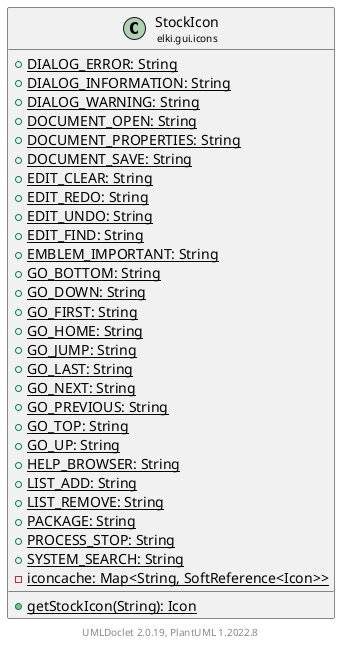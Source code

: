 @startuml
    remove .*\.(Instance|Par|Parameterizer|Factory)$
    set namespaceSeparator none
    hide empty fields
    hide empty methods

    class "<size:14>StockIcon\n<size:10>elki.gui.icons" as elki.gui.icons.StockIcon [[StockIcon.html]] {
        {static} +DIALOG_ERROR: String
        {static} +DIALOG_INFORMATION: String
        {static} +DIALOG_WARNING: String
        {static} +DOCUMENT_OPEN: String
        {static} +DOCUMENT_PROPERTIES: String
        {static} +DOCUMENT_SAVE: String
        {static} +EDIT_CLEAR: String
        {static} +EDIT_REDO: String
        {static} +EDIT_UNDO: String
        {static} +EDIT_FIND: String
        {static} +EMBLEM_IMPORTANT: String
        {static} +GO_BOTTOM: String
        {static} +GO_DOWN: String
        {static} +GO_FIRST: String
        {static} +GO_HOME: String
        {static} +GO_JUMP: String
        {static} +GO_LAST: String
        {static} +GO_NEXT: String
        {static} +GO_PREVIOUS: String
        {static} +GO_TOP: String
        {static} +GO_UP: String
        {static} +HELP_BROWSER: String
        {static} +LIST_ADD: String
        {static} +LIST_REMOVE: String
        {static} +PACKAGE: String
        {static} +PROCESS_STOP: String
        {static} +SYSTEM_SEARCH: String
        {static} -iconcache: Map<String, SoftReference<Icon>>
        {static} +getStockIcon(String): Icon
    }

    center footer UMLDoclet 2.0.19, PlantUML 1.2022.8
@enduml

